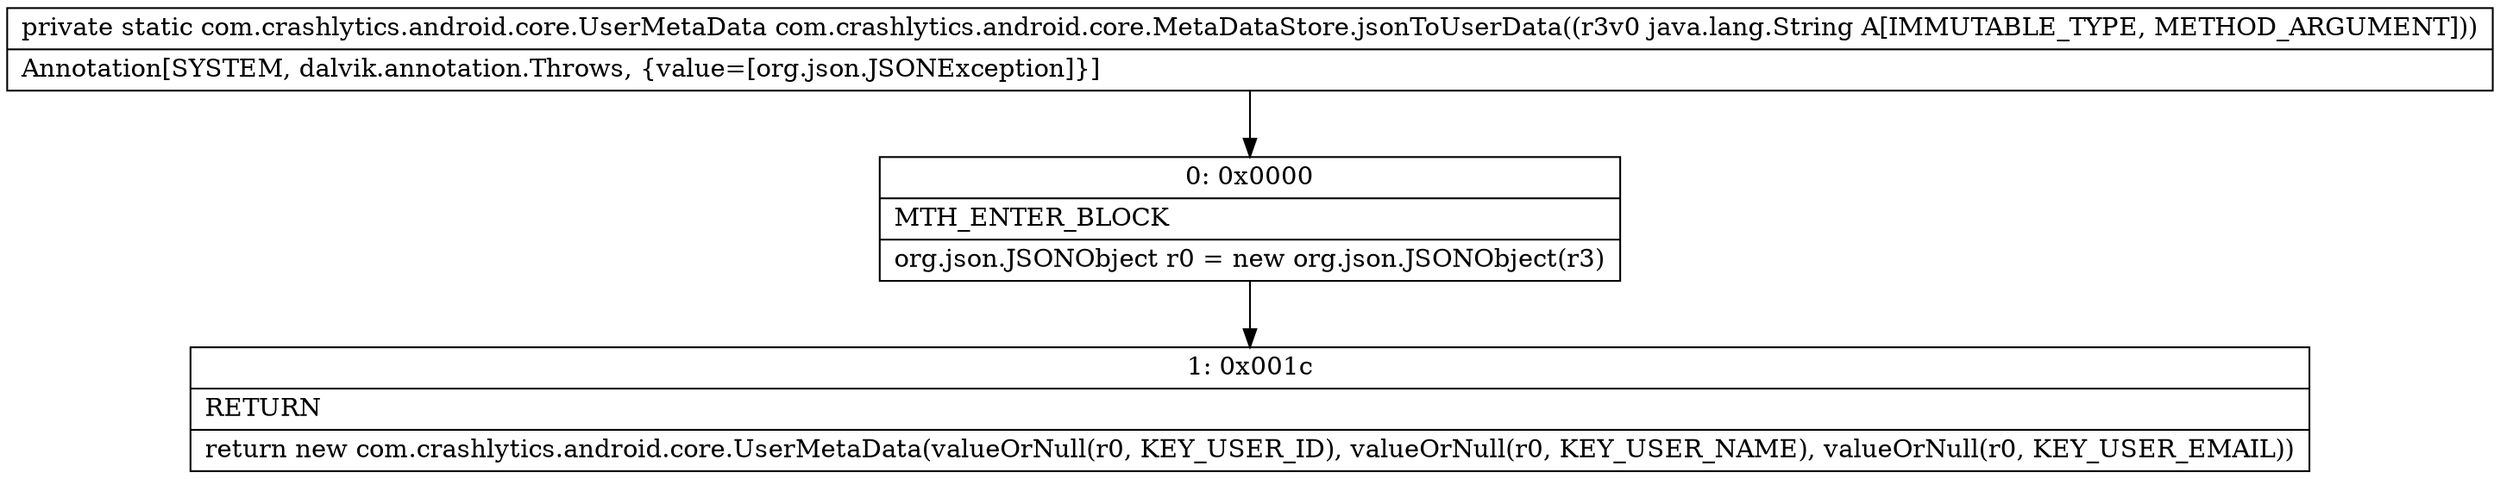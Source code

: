 digraph "CFG forcom.crashlytics.android.core.MetaDataStore.jsonToUserData(Ljava\/lang\/String;)Lcom\/crashlytics\/android\/core\/UserMetaData;" {
Node_0 [shape=record,label="{0\:\ 0x0000|MTH_ENTER_BLOCK\l|org.json.JSONObject r0 = new org.json.JSONObject(r3)\l}"];
Node_1 [shape=record,label="{1\:\ 0x001c|RETURN\l|return new com.crashlytics.android.core.UserMetaData(valueOrNull(r0, KEY_USER_ID), valueOrNull(r0, KEY_USER_NAME), valueOrNull(r0, KEY_USER_EMAIL))\l}"];
MethodNode[shape=record,label="{private static com.crashlytics.android.core.UserMetaData com.crashlytics.android.core.MetaDataStore.jsonToUserData((r3v0 java.lang.String A[IMMUTABLE_TYPE, METHOD_ARGUMENT]))  | Annotation[SYSTEM, dalvik.annotation.Throws, \{value=[org.json.JSONException]\}]\l}"];
MethodNode -> Node_0;
Node_0 -> Node_1;
}

